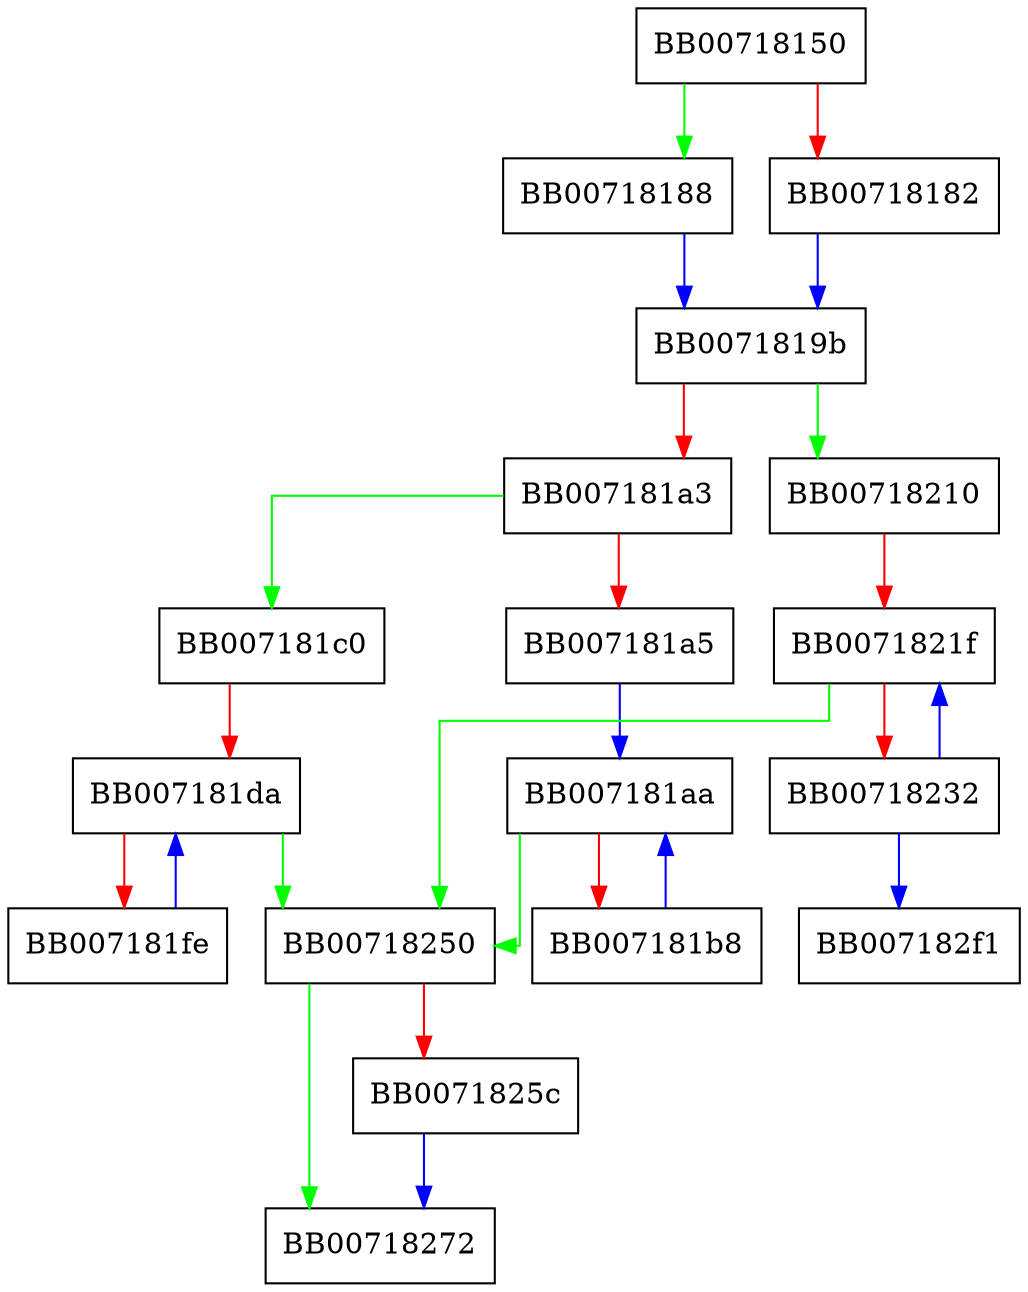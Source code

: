 digraph _vpaes_schedule_core {
  node [shape="box"];
  graph [splines=ortho];
  BB00718150 -> BB00718188 [color="green"];
  BB00718150 -> BB00718182 [color="red"];
  BB00718182 -> BB0071819b [color="blue"];
  BB00718188 -> BB0071819b [color="blue"];
  BB0071819b -> BB00718210 [color="green"];
  BB0071819b -> BB007181a3 [color="red"];
  BB007181a3 -> BB007181c0 [color="green"];
  BB007181a3 -> BB007181a5 [color="red"];
  BB007181a5 -> BB007181aa [color="blue"];
  BB007181aa -> BB00718250 [color="green"];
  BB007181aa -> BB007181b8 [color="red"];
  BB007181b8 -> BB007181aa [color="blue"];
  BB007181c0 -> BB007181da [color="red"];
  BB007181da -> BB00718250 [color="green"];
  BB007181da -> BB007181fe [color="red"];
  BB007181fe -> BB007181da [color="blue"];
  BB00718210 -> BB0071821f [color="red"];
  BB0071821f -> BB00718250 [color="green"];
  BB0071821f -> BB00718232 [color="red"];
  BB00718232 -> BB007182f1 [color="blue"];
  BB00718232 -> BB0071821f [color="blue"];
  BB00718250 -> BB00718272 [color="green"];
  BB00718250 -> BB0071825c [color="red"];
  BB0071825c -> BB00718272 [color="blue"];
}